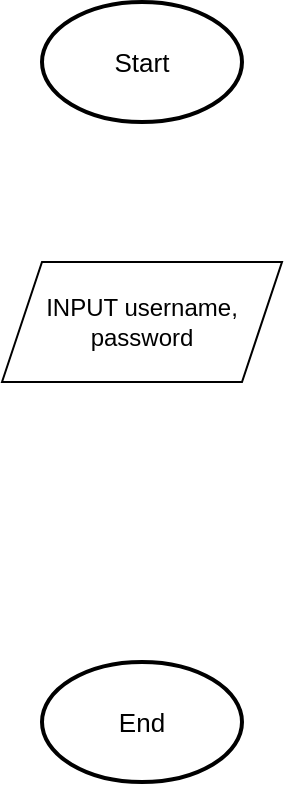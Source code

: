 <mxfile version="16.5.1" type="device"><diagram id="_TpWWBmCxMrgzXo-sN4T" name="Page-1"><mxGraphModel dx="782" dy="539" grid="1" gridSize="10" guides="1" tooltips="1" connect="1" arrows="1" fold="1" page="1" pageScale="1" pageWidth="850" pageHeight="1100" math="0" shadow="0"><root><mxCell id="0"/><mxCell id="1" parent="0"/><mxCell id="YlPRM0pJnDCx_uWDeHjx-1" value="&lt;font style=&quot;font-size: 13px&quot;&gt;Start&lt;/font&gt;" style="strokeWidth=2;html=1;shape=mxgraph.flowchart.start_1;whiteSpace=wrap;" parent="1" vertex="1"><mxGeometry x="130" y="90" width="100" height="60" as="geometry"/></mxCell><mxCell id="YlPRM0pJnDCx_uWDeHjx-2" value="&lt;font style=&quot;font-size: 13px&quot;&gt;End&lt;/font&gt;" style="strokeWidth=2;html=1;shape=mxgraph.flowchart.start_1;whiteSpace=wrap;" parent="1" vertex="1"><mxGeometry x="130" y="420" width="100" height="60" as="geometry"/></mxCell><mxCell id="usXL4Y42pculLeHGFXUG-1" value="INPUT username, password" style="shape=parallelogram;perimeter=parallelogramPerimeter;whiteSpace=wrap;html=1;fixedSize=1;" vertex="1" parent="1"><mxGeometry x="110" y="220" width="140" height="60" as="geometry"/></mxCell></root></mxGraphModel></diagram></mxfile>